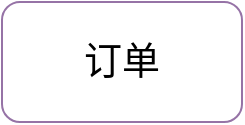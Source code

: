 <mxfile version="24.6.1" type="github">
  <diagram name="第 1 页" id="qrbL29LjwJQfhf73JiEF">
    <mxGraphModel dx="1002" dy="535" grid="1" gridSize="10" guides="1" tooltips="1" connect="1" arrows="1" fold="1" page="1" pageScale="1" pageWidth="827" pageHeight="1169" math="0" shadow="0">
      <root>
        <mxCell id="0" />
        <mxCell id="1" parent="0" />
        <mxCell id="j4imnVkP3T4xt2o0lgQL-1" value="&lt;font style=&quot;font-size: 19px;&quot;&gt;订单&lt;/font&gt;" style="rounded=1;whiteSpace=wrap;html=1;fillColor=default;strokeColor=#9673a6;gradientColor=none;fillStyle=zigzag-line;" vertex="1" parent="1">
          <mxGeometry x="100" y="170" width="120" height="60" as="geometry" />
        </mxCell>
      </root>
    </mxGraphModel>
  </diagram>
</mxfile>
